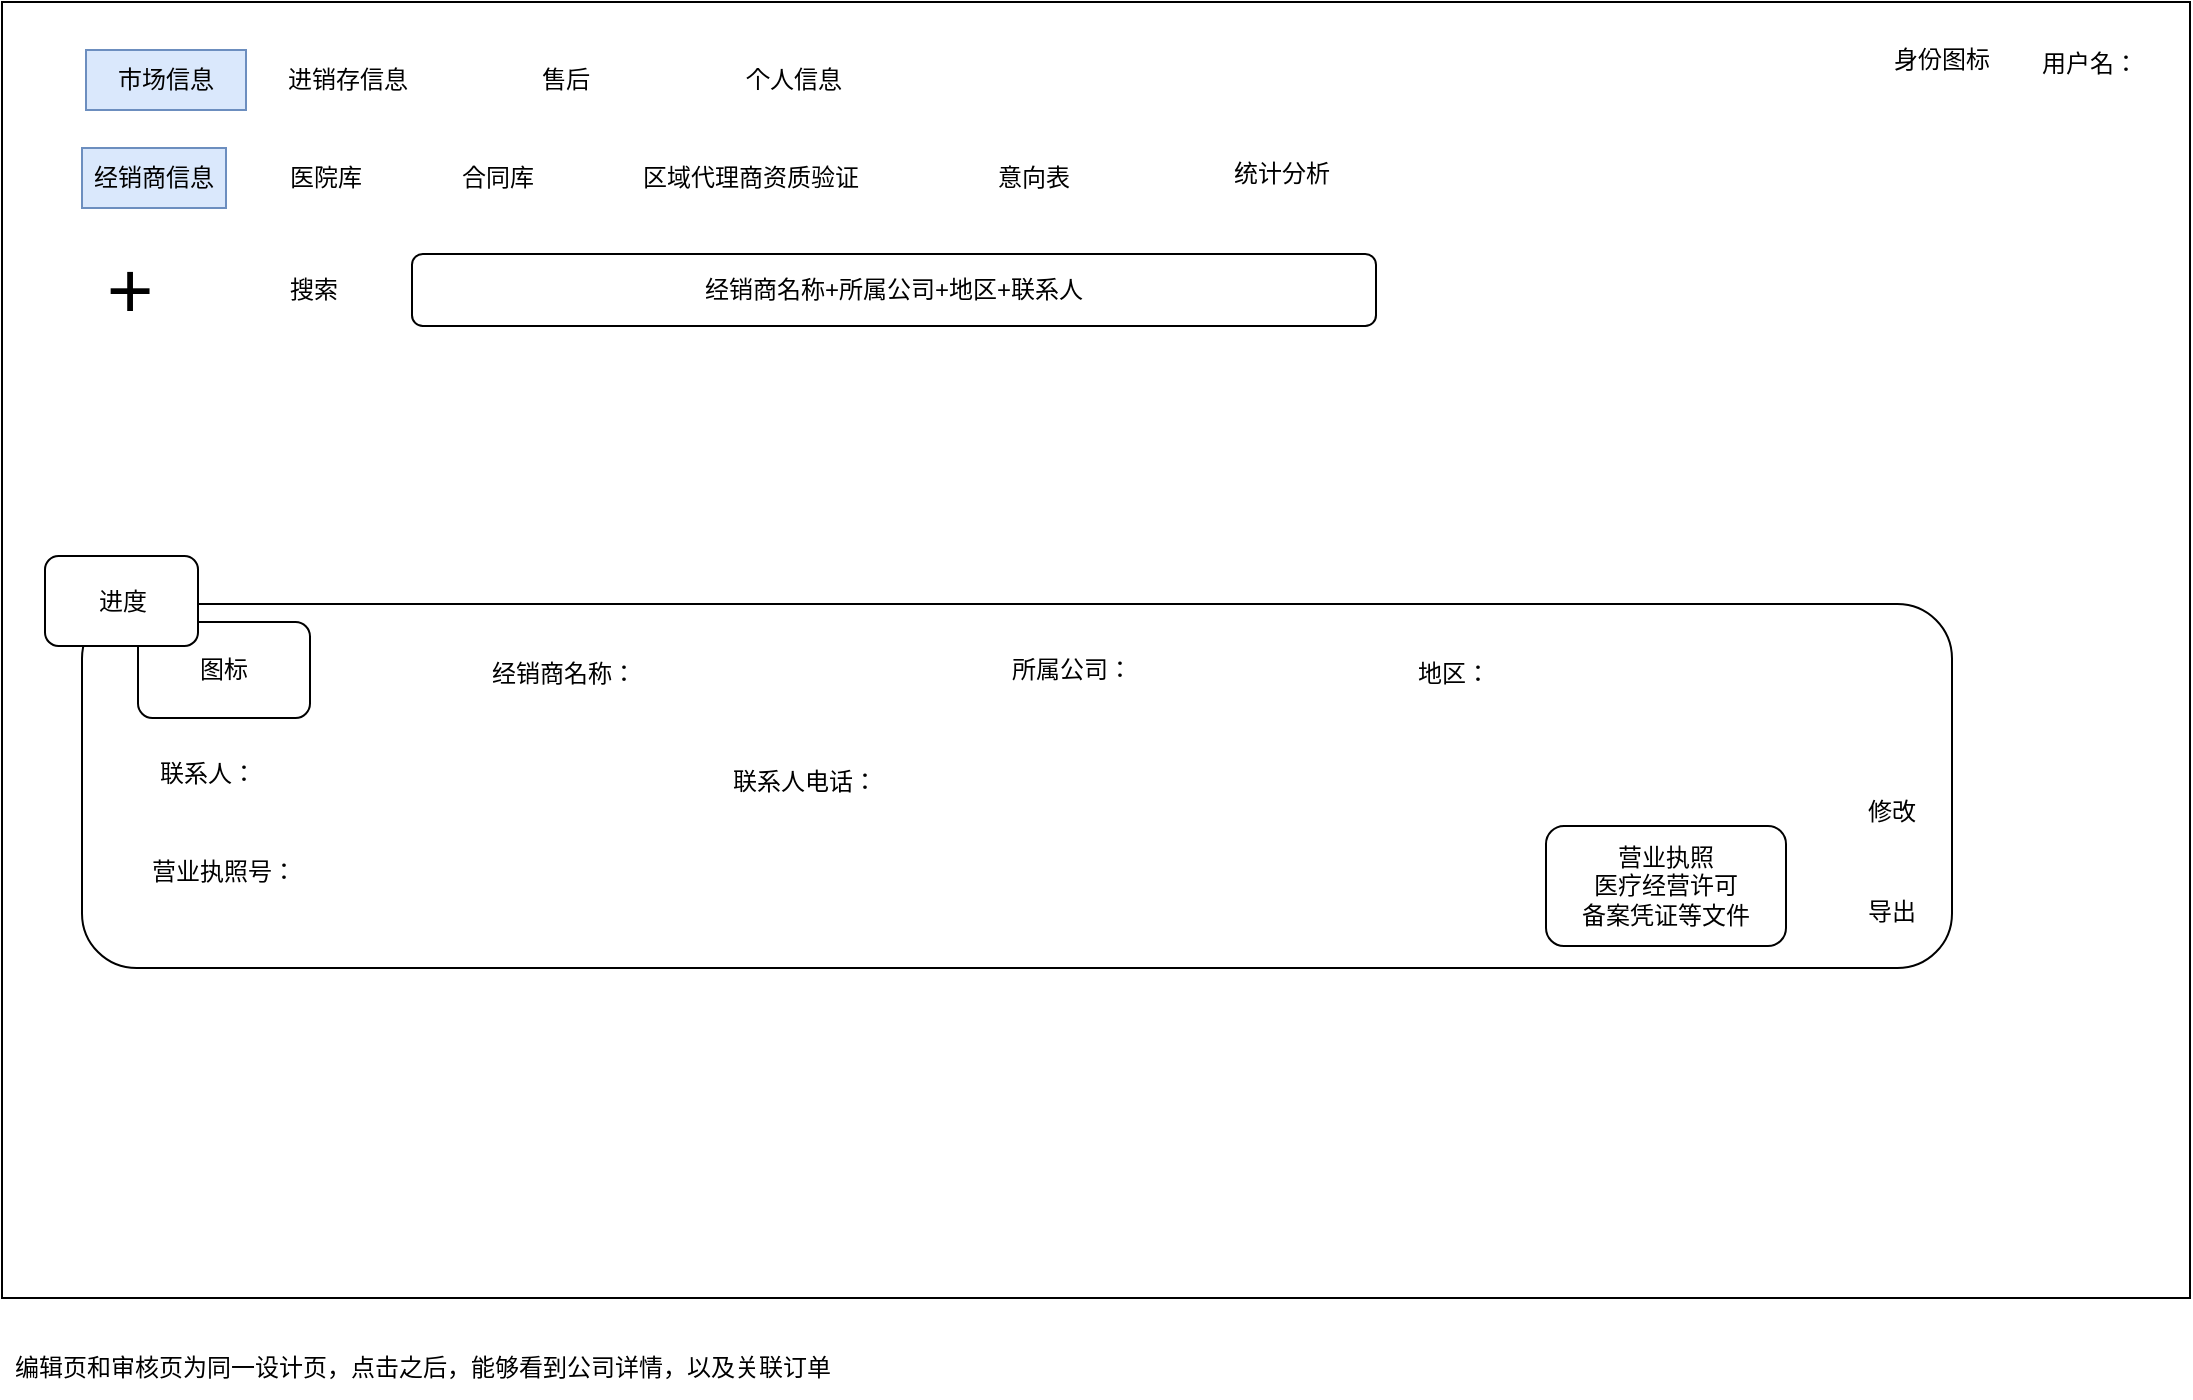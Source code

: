 <mxfile version="15.5.7" type="github" pages="6">
  <diagram id="9SwE26kC5WHIhmiFLGFM" name="经销商信息">
    <mxGraphModel dx="1422" dy="761" grid="0" gridSize="10" guides="1" tooltips="1" connect="1" arrows="1" fold="1" page="1" pageScale="1" pageWidth="1169" pageHeight="827" math="0" shadow="0">
      <root>
        <mxCell id="0" />
        <mxCell id="1" parent="0" />
        <mxCell id="HRXqJdb7DPf_WUPmItNY-2" value="" style="rounded=0;whiteSpace=wrap;html=1;" parent="1" vertex="1">
          <mxGeometry x="46" y="108" width="1094" height="648" as="geometry" />
        </mxCell>
        <mxCell id="HRXqJdb7DPf_WUPmItNY-4" value="经销商信息" style="text;html=1;strokeColor=#6c8ebf;fillColor=#dae8fc;align=center;verticalAlign=middle;whiteSpace=wrap;rounded=0;" parent="1" vertex="1">
          <mxGeometry x="86" y="181" width="72" height="30" as="geometry" />
        </mxCell>
        <mxCell id="HRXqJdb7DPf_WUPmItNY-5" value="医院库" style="text;html=1;strokeColor=none;fillColor=none;align=center;verticalAlign=middle;whiteSpace=wrap;rounded=0;" parent="1" vertex="1">
          <mxGeometry x="172" y="181" width="72" height="30" as="geometry" />
        </mxCell>
        <mxCell id="761J3XR9EP6GSpsO3y2I-1" value="合同库" style="text;html=1;strokeColor=none;fillColor=none;align=center;verticalAlign=middle;whiteSpace=wrap;rounded=0;" parent="1" vertex="1">
          <mxGeometry x="258" y="181" width="72" height="30" as="geometry" />
        </mxCell>
        <mxCell id="761J3XR9EP6GSpsO3y2I-2" value="区域代理商资质验证" style="text;html=1;strokeColor=none;fillColor=none;align=center;verticalAlign=middle;whiteSpace=wrap;rounded=0;" parent="1" vertex="1">
          <mxGeometry x="350" y="181" width="141" height="30" as="geometry" />
        </mxCell>
        <mxCell id="WcADxpRUIVyGRUi1R2KV-1" value="" style="rounded=1;whiteSpace=wrap;html=1;fontSize=12;" parent="1" vertex="1">
          <mxGeometry x="86" y="409" width="935" height="182" as="geometry" />
        </mxCell>
        <mxCell id="WcADxpRUIVyGRUi1R2KV-2" value="经销商名称：" style="text;html=1;strokeColor=none;fillColor=none;align=center;verticalAlign=middle;whiteSpace=wrap;rounded=0;" parent="1" vertex="1">
          <mxGeometry x="288" y="429" width="78" height="30" as="geometry" />
        </mxCell>
        <mxCell id="WcADxpRUIVyGRUi1R2KV-3" value="所属公司：" style="text;html=1;strokeColor=none;fillColor=none;align=center;verticalAlign=middle;whiteSpace=wrap;rounded=0;" parent="1" vertex="1">
          <mxGeometry x="542" y="427" width="78" height="30" as="geometry" />
        </mxCell>
        <mxCell id="WcADxpRUIVyGRUi1R2KV-4" value="联系人：" style="text;html=1;strokeColor=none;fillColor=none;align=center;verticalAlign=middle;whiteSpace=wrap;rounded=0;fontSize=12;" parent="1" vertex="1">
          <mxGeometry x="119" y="479" width="60" height="30" as="geometry" />
        </mxCell>
        <mxCell id="WcADxpRUIVyGRUi1R2KV-5" value="联系人电话：" style="text;html=1;strokeColor=none;fillColor=none;align=center;verticalAlign=middle;whiteSpace=wrap;rounded=0;fontSize=12;" parent="1" vertex="1">
          <mxGeometry x="400" y="483" width="95" height="30" as="geometry" />
        </mxCell>
        <mxCell id="5mcCK-gWS719HC3S0seo-1" value="&lt;font style=&quot;font-size: 40px&quot;&gt;+&lt;/font&gt;" style="text;html=1;strokeColor=none;fillColor=none;align=center;verticalAlign=middle;whiteSpace=wrap;rounded=0;" parent="1" vertex="1">
          <mxGeometry x="80" y="236" width="60" height="30" as="geometry" />
        </mxCell>
        <mxCell id="rlcpRx8UffemicgF1Cjp-1" value="搜索" style="text;html=1;strokeColor=none;fillColor=none;align=center;verticalAlign=middle;whiteSpace=wrap;rounded=0;fontSize=12;" parent="1" vertex="1">
          <mxGeometry x="172" y="237" width="60" height="30" as="geometry" />
        </mxCell>
        <mxCell id="W5s-6ukWrw6E9bbNZ8xG-1" value="经销商名称+所属公司+地区+联系人" style="rounded=1;whiteSpace=wrap;html=1;fontSize=12;" parent="1" vertex="1">
          <mxGeometry x="251" y="234" width="482" height="36" as="geometry" />
        </mxCell>
        <mxCell id="W5s-6ukWrw6E9bbNZ8xG-2" value="地区：" style="text;html=1;strokeColor=none;fillColor=none;align=center;verticalAlign=middle;whiteSpace=wrap;rounded=0;fontSize=12;" parent="1" vertex="1">
          <mxGeometry x="742" y="429" width="60" height="30" as="geometry" />
        </mxCell>
        <mxCell id="r7Vd0WTEUoKS9PqL8cs1-1" value="用户名：" style="text;html=1;strokeColor=none;fillColor=none;align=center;verticalAlign=middle;whiteSpace=wrap;rounded=0;fontSize=12;" parent="1" vertex="1">
          <mxGeometry x="1060" y="124" width="60" height="30" as="geometry" />
        </mxCell>
        <mxCell id="r7Vd0WTEUoKS9PqL8cs1-2" value="身份图标" style="text;html=1;strokeColor=none;fillColor=none;align=center;verticalAlign=middle;whiteSpace=wrap;rounded=0;fontSize=12;" parent="1" vertex="1">
          <mxGeometry x="986" y="122" width="60" height="30" as="geometry" />
        </mxCell>
        <mxCell id="YUVS-DeimjrNuDDKO2y--1" value="导出" style="text;html=1;strokeColor=none;fillColor=none;align=center;verticalAlign=middle;whiteSpace=wrap;rounded=0;fontSize=12;" parent="1" vertex="1">
          <mxGeometry x="961" y="548" width="60" height="30" as="geometry" />
        </mxCell>
        <mxCell id="7VCU8NmsEfPPzwjvRYEf-1" value="修改" style="text;html=1;strokeColor=none;fillColor=none;align=center;verticalAlign=middle;whiteSpace=wrap;rounded=0;fontSize=12;" parent="1" vertex="1">
          <mxGeometry x="961" y="498" width="60" height="30" as="geometry" />
        </mxCell>
        <mxCell id="93VurCK8xoaxn1cYWzhT-1" value="市场信息" style="text;html=1;strokeColor=#6c8ebf;fillColor=#dae8fc;align=center;verticalAlign=middle;whiteSpace=wrap;rounded=0;" parent="1" vertex="1">
          <mxGeometry x="88" y="132" width="80" height="30" as="geometry" />
        </mxCell>
        <mxCell id="93VurCK8xoaxn1cYWzhT-2" value="进销存信息" style="text;html=1;align=center;verticalAlign=middle;whiteSpace=wrap;rounded=0;" parent="1" vertex="1">
          <mxGeometry x="179" y="132" width="80" height="30" as="geometry" />
        </mxCell>
        <mxCell id="93VurCK8xoaxn1cYWzhT-3" value="售后" style="text;html=1;strokeColor=none;fillColor=none;align=center;verticalAlign=middle;whiteSpace=wrap;rounded=0;" parent="1" vertex="1">
          <mxGeometry x="288" y="132" width="80" height="30" as="geometry" />
        </mxCell>
        <mxCell id="93VurCK8xoaxn1cYWzhT-4" value="个人信息" style="text;html=1;strokeColor=none;fillColor=none;align=center;verticalAlign=middle;whiteSpace=wrap;rounded=0;" parent="1" vertex="1">
          <mxGeometry x="402" y="132" width="80" height="30" as="geometry" />
        </mxCell>
        <mxCell id="eJEKmzY_X3bGOQuPdfHg-1" value="意向表" style="text;html=1;align=center;verticalAlign=middle;whiteSpace=wrap;rounded=0;" parent="1" vertex="1">
          <mxGeometry x="522" y="181" width="80" height="30" as="geometry" />
        </mxCell>
        <mxCell id="eJEKmzY_X3bGOQuPdfHg-2" value="统计分析" style="text;html=1;align=center;verticalAlign=middle;whiteSpace=wrap;rounded=0;" parent="1" vertex="1">
          <mxGeometry x="646" y="179" width="80" height="30" as="geometry" />
        </mxCell>
        <mxCell id="YdjVQGOiJwHNLAURRDZz-1" value="营业执照号：" style="text;html=1;strokeColor=none;fillColor=none;align=center;verticalAlign=middle;whiteSpace=wrap;rounded=0;" vertex="1" parent="1">
          <mxGeometry x="118" y="528" width="78" height="30" as="geometry" />
        </mxCell>
        <mxCell id="YdjVQGOiJwHNLAURRDZz-3" value="图标" style="rounded=1;whiteSpace=wrap;html=1;" vertex="1" parent="1">
          <mxGeometry x="114" y="418" width="86" height="48" as="geometry" />
        </mxCell>
        <mxCell id="YdjVQGOiJwHNLAURRDZz-5" value="营业执照&lt;br&gt;医疗经营许可&lt;br&gt;备案凭证等文件" style="rounded=1;whiteSpace=wrap;html=1;" vertex="1" parent="1">
          <mxGeometry x="818" y="520" width="120" height="60" as="geometry" />
        </mxCell>
        <mxCell id="Skpxzx1gluicEILnp9Yf-1" value="进度" style="rounded=1;whiteSpace=wrap;html=1;" vertex="1" parent="1">
          <mxGeometry x="67.5" y="385" width="76.5" height="45" as="geometry" />
        </mxCell>
        <mxCell id="Skpxzx1gluicEILnp9Yf-2" value="编辑页和审核页为同一设计页，点击之后，能够看到公司详情，以及关联订单" style="text;html=1;strokeColor=none;fillColor=none;align=center;verticalAlign=middle;whiteSpace=wrap;rounded=0;" vertex="1" parent="1">
          <mxGeometry x="46" y="776" width="421" height="30" as="geometry" />
        </mxCell>
      </root>
    </mxGraphModel>
  </diagram>
  <diagram id="U78cr7vg3-kMkLcBZOdT" name="医院库">
    <mxGraphModel dx="1422" dy="761" grid="0" gridSize="10" guides="1" tooltips="1" connect="1" arrows="1" fold="1" page="1" pageScale="1" pageWidth="1169" pageHeight="827" math="0" shadow="0">
      <root>
        <mxCell id="DU3dCuHn79Ic1vKU2-3g-0" />
        <mxCell id="DU3dCuHn79Ic1vKU2-3g-1" parent="DU3dCuHn79Ic1vKU2-3g-0" />
        <mxCell id="AbRo0B9MV_-rtowAeEx4-0" value="" style="rounded=0;whiteSpace=wrap;html=1;" parent="DU3dCuHn79Ic1vKU2-3g-1" vertex="1">
          <mxGeometry x="46" y="108" width="1111" height="648" as="geometry" />
        </mxCell>
        <mxCell id="AbRo0B9MV_-rtowAeEx4-2" value="经销商信息" style="text;html=1;align=center;verticalAlign=middle;whiteSpace=wrap;rounded=0;" parent="DU3dCuHn79Ic1vKU2-3g-1" vertex="1">
          <mxGeometry x="86" y="181" width="72" height="30" as="geometry" />
        </mxCell>
        <mxCell id="AbRo0B9MV_-rtowAeEx4-3" value="医院库" style="text;html=1;strokeColor=#6c8ebf;fillColor=#dae8fc;align=center;verticalAlign=middle;whiteSpace=wrap;rounded=0;" parent="DU3dCuHn79Ic1vKU2-3g-1" vertex="1">
          <mxGeometry x="172" y="181" width="72" height="30" as="geometry" />
        </mxCell>
        <mxCell id="AbRo0B9MV_-rtowAeEx4-4" value="合同库" style="text;html=1;strokeColor=none;fillColor=none;align=center;verticalAlign=middle;whiteSpace=wrap;rounded=0;" parent="DU3dCuHn79Ic1vKU2-3g-1" vertex="1">
          <mxGeometry x="258" y="181" width="72" height="30" as="geometry" />
        </mxCell>
        <mxCell id="AbRo0B9MV_-rtowAeEx4-5" value="区域代理商资质验证" style="text;html=1;strokeColor=none;fillColor=none;align=center;verticalAlign=middle;whiteSpace=wrap;rounded=0;" parent="DU3dCuHn79Ic1vKU2-3g-1" vertex="1">
          <mxGeometry x="350" y="181" width="113" height="30" as="geometry" />
        </mxCell>
        <mxCell id="PWnUx_wRhXpxOtDF2GI--0" value="&lt;font style=&quot;font-size: 40px&quot;&gt;+&lt;/font&gt;" style="text;html=1;strokeColor=none;fillColor=none;align=center;verticalAlign=middle;whiteSpace=wrap;rounded=0;" parent="DU3dCuHn79Ic1vKU2-3g-1" vertex="1">
          <mxGeometry x="80" y="236" width="60" height="30" as="geometry" />
        </mxCell>
        <mxCell id="DObwsU4Ab1I_wYzRT43_-0" value="" style="rounded=1;whiteSpace=wrap;html=1;fontSize=12;" parent="DU3dCuHn79Ic1vKU2-3g-1" vertex="1">
          <mxGeometry x="89" y="368" width="1041" height="211" as="geometry" />
        </mxCell>
        <mxCell id="mKQRkPPf_dZWKBc2aOSd-0" value="医院名称：" style="text;html=1;strokeColor=none;fillColor=none;align=center;verticalAlign=middle;whiteSpace=wrap;rounded=0;" parent="DU3dCuHn79Ic1vKU2-3g-1" vertex="1">
          <mxGeometry x="117" y="398" width="78" height="30" as="geometry" />
        </mxCell>
        <mxCell id="mKQRkPPf_dZWKBc2aOSd-1" value="科室：" style="text;html=1;strokeColor=none;fillColor=none;align=center;verticalAlign=middle;whiteSpace=wrap;rounded=0;" parent="DU3dCuHn79Ic1vKU2-3g-1" vertex="1">
          <mxGeometry x="112" y="470" width="78" height="30" as="geometry" />
        </mxCell>
        <mxCell id="mKQRkPPf_dZWKBc2aOSd-2" value="修改" style="text;html=1;strokeColor=none;fillColor=none;align=center;verticalAlign=middle;whiteSpace=wrap;rounded=0;fontSize=12;" parent="DU3dCuHn79Ic1vKU2-3g-1" vertex="1">
          <mxGeometry x="1065" y="393" width="60" height="30" as="geometry" />
        </mxCell>
        <mxCell id="mKQRkPPf_dZWKBc2aOSd-3" value="删除" style="text;html=1;strokeColor=none;fillColor=none;align=center;verticalAlign=middle;whiteSpace=wrap;rounded=0;fontSize=12;" parent="DU3dCuHn79Ic1vKU2-3g-1" vertex="1">
          <mxGeometry x="1065" y="443" width="60" height="30" as="geometry" />
        </mxCell>
        <mxCell id="0tnmjx7723rQRGSPgAOU-0" value="搜索" style="text;html=1;strokeColor=none;fillColor=none;align=center;verticalAlign=middle;whiteSpace=wrap;rounded=0;fontSize=12;" parent="DU3dCuHn79Ic1vKU2-3g-1" vertex="1">
          <mxGeometry x="172" y="237" width="60" height="30" as="geometry" />
        </mxCell>
        <mxCell id="0tnmjx7723rQRGSPgAOU-1" value="医院名称+地区+科室名" style="rounded=1;whiteSpace=wrap;html=1;fontSize=12;" parent="DU3dCuHn79Ic1vKU2-3g-1" vertex="1">
          <mxGeometry x="251" y="234" width="482" height="36" as="geometry" />
        </mxCell>
        <mxCell id="0tnmjx7723rQRGSPgAOU-3" value="地区" style="text;html=1;align=center;verticalAlign=middle;resizable=0;points=[];autosize=1;strokeColor=none;fillColor=none;fontSize=12;" parent="DU3dCuHn79Ic1vKU2-3g-1" vertex="1">
          <mxGeometry x="127" y="437" width="34" height="18" as="geometry" />
        </mxCell>
        <mxCell id="ARGT3D9s_4S0Fw0osqHu-0" value="导出" style="text;html=1;strokeColor=none;fillColor=none;align=center;verticalAlign=middle;whiteSpace=wrap;rounded=0;fontSize=12;" parent="DU3dCuHn79Ic1vKU2-3g-1" vertex="1">
          <mxGeometry x="1062" y="501" width="60" height="30" as="geometry" />
        </mxCell>
        <mxCell id="toyj2ExtT0e02cWNeD7_-0" value="关联经销商" style="text;html=1;strokeColor=none;fillColor=none;align=center;verticalAlign=middle;whiteSpace=wrap;rounded=0;fontSize=12;" parent="DU3dCuHn79Ic1vKU2-3g-1" vertex="1">
          <mxGeometry x="106" y="508" width="90" height="30" as="geometry" />
        </mxCell>
        <mxCell id="riDmktmYY2IiuiLFXFQm-0" value="关联区域代理商" style="text;html=1;strokeColor=none;fillColor=none;align=center;verticalAlign=middle;whiteSpace=wrap;rounded=0;fontSize=12;" parent="DU3dCuHn79Ic1vKU2-3g-1" vertex="1">
          <mxGeometry x="117" y="540" width="90" height="30" as="geometry" />
        </mxCell>
        <mxCell id="rXX1xcc7l4ZkiI7w6tlG-0" value="市场信息" style="text;html=1;strokeColor=#6c8ebf;fillColor=#dae8fc;align=center;verticalAlign=middle;whiteSpace=wrap;rounded=0;" parent="DU3dCuHn79Ic1vKU2-3g-1" vertex="1">
          <mxGeometry x="88" y="132" width="80" height="30" as="geometry" />
        </mxCell>
        <mxCell id="rXX1xcc7l4ZkiI7w6tlG-1" value="进销存信息" style="text;html=1;align=center;verticalAlign=middle;whiteSpace=wrap;rounded=0;" parent="DU3dCuHn79Ic1vKU2-3g-1" vertex="1">
          <mxGeometry x="179" y="132" width="80" height="30" as="geometry" />
        </mxCell>
        <mxCell id="rXX1xcc7l4ZkiI7w6tlG-2" value="售后" style="text;html=1;strokeColor=none;fillColor=none;align=center;verticalAlign=middle;whiteSpace=wrap;rounded=0;" parent="DU3dCuHn79Ic1vKU2-3g-1" vertex="1">
          <mxGeometry x="288" y="132" width="80" height="30" as="geometry" />
        </mxCell>
        <mxCell id="rXX1xcc7l4ZkiI7w6tlG-3" value="个人信息" style="text;html=1;strokeColor=none;fillColor=none;align=center;verticalAlign=middle;whiteSpace=wrap;rounded=0;" parent="DU3dCuHn79Ic1vKU2-3g-1" vertex="1">
          <mxGeometry x="402" y="132" width="80" height="30" as="geometry" />
        </mxCell>
        <mxCell id="o_8Ntm3xQXsAWz2bHxs3-0" value="意向表" style="text;html=1;align=center;verticalAlign=middle;whiteSpace=wrap;rounded=0;" parent="DU3dCuHn79Ic1vKU2-3g-1" vertex="1">
          <mxGeometry x="522" y="181" width="80" height="30" as="geometry" />
        </mxCell>
        <mxCell id="o_8Ntm3xQXsAWz2bHxs3-1" value="统计分析" style="text;html=1;align=center;verticalAlign=middle;whiteSpace=wrap;rounded=0;" parent="DU3dCuHn79Ic1vKU2-3g-1" vertex="1">
          <mxGeometry x="646" y="179" width="80" height="30" as="geometry" />
        </mxCell>
        <mxCell id="nKaprxOPwAmPHLnusMJ9-0" value="编辑页和审核页为同一设计页，点击之后，能够看到公司详情，以及关联订单" style="text;html=1;strokeColor=none;fillColor=none;align=center;verticalAlign=middle;whiteSpace=wrap;rounded=0;" vertex="1" parent="DU3dCuHn79Ic1vKU2-3g-1">
          <mxGeometry x="46" y="776" width="421" height="30" as="geometry" />
        </mxCell>
      </root>
    </mxGraphModel>
  </diagram>
  <diagram id="opiZZUbV5z-S4K4JfUrQ" name="合同库">
    <mxGraphModel dx="1422" dy="761" grid="0" gridSize="10" guides="1" tooltips="1" connect="1" arrows="1" fold="1" page="1" pageScale="1" pageWidth="1169" pageHeight="827" math="0" shadow="0">
      <root>
        <mxCell id="6lPjVunkmXJm0ULRB7YU-0" />
        <mxCell id="6lPjVunkmXJm0ULRB7YU-1" parent="6lPjVunkmXJm0ULRB7YU-0" />
        <mxCell id="6lPjVunkmXJm0ULRB7YU-2" value="" style="rounded=0;whiteSpace=wrap;html=1;" parent="6lPjVunkmXJm0ULRB7YU-1" vertex="1">
          <mxGeometry x="33" y="86" width="1105" height="648" as="geometry" />
        </mxCell>
        <mxCell id="6lPjVunkmXJm0ULRB7YU-4" value="经销商信息" style="text;html=1;align=center;verticalAlign=middle;whiteSpace=wrap;rounded=0;" parent="6lPjVunkmXJm0ULRB7YU-1" vertex="1">
          <mxGeometry x="86" y="181" width="72" height="30" as="geometry" />
        </mxCell>
        <mxCell id="6lPjVunkmXJm0ULRB7YU-5" value="医院库" style="text;html=1;align=center;verticalAlign=middle;whiteSpace=wrap;rounded=0;" parent="6lPjVunkmXJm0ULRB7YU-1" vertex="1">
          <mxGeometry x="172" y="181" width="72" height="30" as="geometry" />
        </mxCell>
        <mxCell id="6lPjVunkmXJm0ULRB7YU-6" value="合同库" style="text;html=1;strokeColor=#6c8ebf;fillColor=#dae8fc;align=center;verticalAlign=middle;whiteSpace=wrap;rounded=0;" parent="6lPjVunkmXJm0ULRB7YU-1" vertex="1">
          <mxGeometry x="258" y="181" width="72" height="30" as="geometry" />
        </mxCell>
        <mxCell id="6lPjVunkmXJm0ULRB7YU-7" value="区域代理商资质验证" style="text;html=1;strokeColor=none;fillColor=none;align=center;verticalAlign=middle;whiteSpace=wrap;rounded=0;" parent="6lPjVunkmXJm0ULRB7YU-1" vertex="1">
          <mxGeometry x="361" y="181" width="124" height="30" as="geometry" />
        </mxCell>
        <mxCell id="XEoMneNqG2duwxJq3-Po-1" value="" style="rounded=1;whiteSpace=wrap;html=1;fontSize=12;" parent="6lPjVunkmXJm0ULRB7YU-1" vertex="1">
          <mxGeometry x="88" y="424" width="1021" height="215" as="geometry" />
        </mxCell>
        <mxCell id="XEoMneNqG2duwxJq3-Po-2" value="经销商&amp;amp;公司" style="rounded=1;whiteSpace=wrap;html=1;fontSize=12;" parent="6lPjVunkmXJm0ULRB7YU-1" vertex="1">
          <mxGeometry x="246" y="571" width="120" height="60" as="geometry" />
        </mxCell>
        <mxCell id="XEoMneNqG2duwxJq3-Po-3" value="经销商&amp;amp;医院" style="rounded=1;whiteSpace=wrap;html=1;fontSize=12;" parent="6lPjVunkmXJm0ULRB7YU-1" vertex="1">
          <mxGeometry x="419" y="570" width="120" height="60" as="geometry" />
        </mxCell>
        <mxCell id="XEoMneNqG2duwxJq3-Po-4" value="公司&amp;amp;医院" style="rounded=1;whiteSpace=wrap;html=1;fontSize=12;" parent="6lPjVunkmXJm0ULRB7YU-1" vertex="1">
          <mxGeometry x="588" y="571" width="120" height="60" as="geometry" />
        </mxCell>
        <mxCell id="XEoMneNqG2duwxJq3-Po-5" value="合同类型" style="text;html=1;strokeColor=none;fillColor=none;align=center;verticalAlign=middle;whiteSpace=wrap;rounded=0;" parent="6lPjVunkmXJm0ULRB7YU-1" vertex="1">
          <mxGeometry x="131" y="585" width="56" height="30" as="geometry" />
        </mxCell>
        <mxCell id="XEoMneNqG2duwxJq3-Po-6" value="合同流程编号" style="text;html=1;strokeColor=none;fillColor=none;align=center;verticalAlign=middle;whiteSpace=wrap;rounded=0;" parent="6lPjVunkmXJm0ULRB7YU-1" vertex="1">
          <mxGeometry x="124" y="443" width="78" height="30" as="geometry" />
        </mxCell>
        <mxCell id="XEoMneNqG2duwxJq3-Po-7" value="合同开始时间~合同结束时间" style="text;html=1;strokeColor=none;fillColor=none;align=center;verticalAlign=middle;whiteSpace=wrap;rounded=0;" parent="6lPjVunkmXJm0ULRB7YU-1" vertex="1">
          <mxGeometry x="240" y="443" width="222" height="30" as="geometry" />
        </mxCell>
        <mxCell id="XEoMneNqG2duwxJq3-Po-8" value="合同主体：" style="text;html=1;strokeColor=none;fillColor=none;align=center;verticalAlign=middle;whiteSpace=wrap;rounded=0;" parent="6lPjVunkmXJm0ULRB7YU-1" vertex="1">
          <mxGeometry x="120" y="511" width="78" height="30" as="geometry" />
        </mxCell>
        <mxCell id="XEoMneNqG2duwxJq3-Po-9" value="经销商" style="text;html=1;strokeColor=none;fillColor=none;align=center;verticalAlign=middle;whiteSpace=wrap;rounded=0;" parent="6lPjVunkmXJm0ULRB7YU-1" vertex="1">
          <mxGeometry x="252" y="514" width="78" height="30" as="geometry" />
        </mxCell>
        <mxCell id="XEoMneNqG2duwxJq3-Po-10" value="医院" style="text;html=1;strokeColor=none;fillColor=none;align=center;verticalAlign=middle;whiteSpace=wrap;rounded=0;" parent="6lPjVunkmXJm0ULRB7YU-1" vertex="1">
          <mxGeometry x="358" y="514" width="78" height="30" as="geometry" />
        </mxCell>
        <mxCell id="XEoMneNqG2duwxJq3-Po-11" value="公司" style="text;html=1;strokeColor=none;fillColor=none;align=center;verticalAlign=middle;whiteSpace=wrap;rounded=0;" parent="6lPjVunkmXJm0ULRB7YU-1" vertex="1">
          <mxGeometry x="464" y="514" width="78" height="30" as="geometry" />
        </mxCell>
        <mxCell id="XEoMneNqG2duwxJq3-Po-14" value="修改" style="rounded=1;whiteSpace=wrap;html=1;fontSize=12;" parent="6lPjVunkmXJm0ULRB7YU-1" vertex="1">
          <mxGeometry x="1021" y="605" width="56" height="26" as="geometry" />
        </mxCell>
        <mxCell id="XEoMneNqG2duwxJq3-Po-15" value="删除" style="rounded=1;whiteSpace=wrap;html=1;fontSize=12;" parent="6lPjVunkmXJm0ULRB7YU-1" vertex="1">
          <mxGeometry x="1019" y="559" width="56" height="26" as="geometry" />
        </mxCell>
        <mxCell id="XEoMneNqG2duwxJq3-Po-16" value="搜索" style="text;html=1;strokeColor=none;fillColor=none;align=center;verticalAlign=middle;whiteSpace=wrap;rounded=0;fontSize=12;" parent="6lPjVunkmXJm0ULRB7YU-1" vertex="1">
          <mxGeometry x="172" y="237" width="60" height="30" as="geometry" />
        </mxCell>
        <mxCell id="XEoMneNqG2duwxJq3-Po-17" value="合同编号+经销商+医院" style="rounded=1;whiteSpace=wrap;html=1;fontSize=12;" parent="6lPjVunkmXJm0ULRB7YU-1" vertex="1">
          <mxGeometry x="230" y="237" width="397" height="32" as="geometry" />
        </mxCell>
        <mxCell id="X7t1CrJqVaCevKCTgSyj-0" value="&lt;font style=&quot;font-size: 40px&quot;&gt;+&lt;/font&gt;" style="text;html=1;strokeColor=none;fillColor=none;align=center;verticalAlign=middle;whiteSpace=wrap;rounded=0;" parent="6lPjVunkmXJm0ULRB7YU-1" vertex="1">
          <mxGeometry x="80" y="236" width="60" height="30" as="geometry" />
        </mxCell>
        <mxCell id="0tH1ZASbQuRp3dN4C0GH-0" value="排序" style="text;html=1;strokeColor=none;fillColor=none;align=center;verticalAlign=middle;whiteSpace=wrap;rounded=0;fontSize=12;" parent="6lPjVunkmXJm0ULRB7YU-1" vertex="1">
          <mxGeometry x="708" y="236" width="60" height="30" as="geometry" />
        </mxCell>
        <mxCell id="cfAZI4jitDWwxOwptPNw-0" value="市场信息" style="text;html=1;strokeColor=#6c8ebf;fillColor=#dae8fc;align=center;verticalAlign=middle;whiteSpace=wrap;rounded=0;" parent="6lPjVunkmXJm0ULRB7YU-1" vertex="1">
          <mxGeometry x="88" y="132" width="80" height="30" as="geometry" />
        </mxCell>
        <mxCell id="cfAZI4jitDWwxOwptPNw-1" value="进销存信息" style="text;html=1;align=center;verticalAlign=middle;whiteSpace=wrap;rounded=0;" parent="6lPjVunkmXJm0ULRB7YU-1" vertex="1">
          <mxGeometry x="179" y="132" width="80" height="30" as="geometry" />
        </mxCell>
        <mxCell id="cfAZI4jitDWwxOwptPNw-2" value="售后" style="text;html=1;strokeColor=none;fillColor=none;align=center;verticalAlign=middle;whiteSpace=wrap;rounded=0;" parent="6lPjVunkmXJm0ULRB7YU-1" vertex="1">
          <mxGeometry x="288" y="132" width="80" height="30" as="geometry" />
        </mxCell>
        <mxCell id="cfAZI4jitDWwxOwptPNw-3" value="个人信息" style="text;html=1;strokeColor=none;fillColor=none;align=center;verticalAlign=middle;whiteSpace=wrap;rounded=0;" parent="6lPjVunkmXJm0ULRB7YU-1" vertex="1">
          <mxGeometry x="402" y="132" width="80" height="30" as="geometry" />
        </mxCell>
        <mxCell id="zxNqhM18xyWoHFrOC6qz-0" value="时间段" style="text;html=1;strokeColor=none;fillColor=none;align=center;verticalAlign=middle;whiteSpace=wrap;rounded=0;fontSize=12;" parent="6lPjVunkmXJm0ULRB7YU-1" vertex="1">
          <mxGeometry x="646" y="236" width="60" height="30" as="geometry" />
        </mxCell>
        <mxCell id="hyE0EsSB8wjZDnA7ema9-0" value="意向表" style="text;html=1;align=center;verticalAlign=middle;whiteSpace=wrap;rounded=0;" parent="6lPjVunkmXJm0ULRB7YU-1" vertex="1">
          <mxGeometry x="522" y="181" width="80" height="30" as="geometry" />
        </mxCell>
        <mxCell id="hyE0EsSB8wjZDnA7ema9-1" value="统计分析" style="text;html=1;align=center;verticalAlign=middle;whiteSpace=wrap;rounded=0;" parent="6lPjVunkmXJm0ULRB7YU-1" vertex="1">
          <mxGeometry x="646" y="179" width="80" height="30" as="geometry" />
        </mxCell>
        <mxCell id="HlbSCY1bJhHNaX7ec6PA-0" value="进度" style="rounded=1;whiteSpace=wrap;html=1;" vertex="1" parent="6lPjVunkmXJm0ULRB7YU-1">
          <mxGeometry x="69" y="403" width="76.5" height="45" as="geometry" />
        </mxCell>
      </root>
    </mxGraphModel>
  </diagram>
  <diagram id="nF0tNZlMZklN26tnOSKn" name="区域代理经销商">
    <mxGraphModel dx="1422" dy="761" grid="0" gridSize="10" guides="1" tooltips="1" connect="1" arrows="1" fold="1" page="1" pageScale="1" pageWidth="1169" pageHeight="827" math="0" shadow="0">
      <root>
        <mxCell id="_vQ5mhPag6q5sIvM6sL_-0" />
        <mxCell id="_vQ5mhPag6q5sIvM6sL_-1" parent="_vQ5mhPag6q5sIvM6sL_-0" />
        <mxCell id="TrH7bQ1gIruFE_3ys5hD-0" value="" style="rounded=0;whiteSpace=wrap;html=1;" parent="_vQ5mhPag6q5sIvM6sL_-1" vertex="1">
          <mxGeometry x="33" y="86" width="1118" height="648" as="geometry" />
        </mxCell>
        <mxCell id="TrH7bQ1gIruFE_3ys5hD-2" value="经销商信息" style="text;html=1;align=center;verticalAlign=middle;whiteSpace=wrap;rounded=0;" parent="_vQ5mhPag6q5sIvM6sL_-1" vertex="1">
          <mxGeometry x="86" y="181" width="72" height="30" as="geometry" />
        </mxCell>
        <mxCell id="TrH7bQ1gIruFE_3ys5hD-3" value="医院库" style="text;html=1;align=center;verticalAlign=middle;whiteSpace=wrap;rounded=0;" parent="_vQ5mhPag6q5sIvM6sL_-1" vertex="1">
          <mxGeometry x="172" y="181" width="72" height="30" as="geometry" />
        </mxCell>
        <mxCell id="TrH7bQ1gIruFE_3ys5hD-4" value="合同库" style="text;html=1;align=center;verticalAlign=middle;whiteSpace=wrap;rounded=0;" parent="_vQ5mhPag6q5sIvM6sL_-1" vertex="1">
          <mxGeometry x="258" y="181" width="72" height="30" as="geometry" />
        </mxCell>
        <mxCell id="TrH7bQ1gIruFE_3ys5hD-5" value="区域代理商资质验证" style="text;html=1;strokeColor=#6c8ebf;fillColor=#dae8fc;align=center;verticalAlign=middle;whiteSpace=wrap;rounded=0;" parent="_vQ5mhPag6q5sIvM6sL_-1" vertex="1">
          <mxGeometry x="361" y="181" width="130" height="30" as="geometry" />
        </mxCell>
        <mxCell id="TrH7bQ1gIruFE_3ys5hD-6" value="" style="rounded=1;whiteSpace=wrap;html=1;fontSize=12;" parent="_vQ5mhPag6q5sIvM6sL_-1" vertex="1">
          <mxGeometry x="88" y="424" width="1036" height="215" as="geometry" />
        </mxCell>
        <mxCell id="TrH7bQ1gIruFE_3ys5hD-17" value="修改" style="rounded=1;whiteSpace=wrap;html=1;fontSize=12;" parent="_vQ5mhPag6q5sIvM6sL_-1" vertex="1">
          <mxGeometry x="1045" y="599" width="56" height="26" as="geometry" />
        </mxCell>
        <mxCell id="TrH7bQ1gIruFE_3ys5hD-18" value="删除" style="rounded=1;whiteSpace=wrap;html=1;fontSize=12;" parent="_vQ5mhPag6q5sIvM6sL_-1" vertex="1">
          <mxGeometry x="1045" y="559" width="56" height="26" as="geometry" />
        </mxCell>
        <mxCell id="TrH7bQ1gIruFE_3ys5hD-19" value="搜索" style="text;html=1;strokeColor=none;fillColor=none;align=center;verticalAlign=middle;whiteSpace=wrap;rounded=0;fontSize=12;" parent="_vQ5mhPag6q5sIvM6sL_-1" vertex="1">
          <mxGeometry x="172" y="237" width="60" height="30" as="geometry" />
        </mxCell>
        <mxCell id="TrH7bQ1gIruFE_3ys5hD-20" value="经销商+区域" style="rounded=1;whiteSpace=wrap;html=1;fontSize=12;" parent="_vQ5mhPag6q5sIvM6sL_-1" vertex="1">
          <mxGeometry x="230" y="237" width="397" height="32" as="geometry" />
        </mxCell>
        <mxCell id="TrH7bQ1gIruFE_3ys5hD-21" value="&lt;font style=&quot;font-size: 40px&quot;&gt;+&lt;/font&gt;" style="text;html=1;strokeColor=none;fillColor=none;align=center;verticalAlign=middle;whiteSpace=wrap;rounded=0;" parent="_vQ5mhPag6q5sIvM6sL_-1" vertex="1">
          <mxGeometry x="80" y="236" width="60" height="30" as="geometry" />
        </mxCell>
        <mxCell id="YVjq22CWEwFPFRhfEzcm-0" value="区域经销商名称" style="text;html=1;strokeColor=none;fillColor=none;align=center;verticalAlign=middle;whiteSpace=wrap;rounded=0;fontSize=12;" parent="_vQ5mhPag6q5sIvM6sL_-1" vertex="1">
          <mxGeometry x="324" y="454" width="104" height="30" as="geometry" />
        </mxCell>
        <mxCell id="YVjq22CWEwFPFRhfEzcm-1" value="代理区域" style="text;html=1;strokeColor=none;fillColor=none;align=center;verticalAlign=middle;whiteSpace=wrap;rounded=0;fontSize=12;" parent="_vQ5mhPag6q5sIvM6sL_-1" vertex="1">
          <mxGeometry x="589" y="454" width="104" height="30" as="geometry" />
        </mxCell>
        <mxCell id="YVjq22CWEwFPFRhfEzcm-2" value="人员配置" style="text;html=1;strokeColor=none;fillColor=none;align=center;verticalAlign=middle;whiteSpace=wrap;rounded=0;fontSize=12;" parent="_vQ5mhPag6q5sIvM6sL_-1" vertex="1">
          <mxGeometry x="113" y="516.5" width="104" height="30" as="geometry" />
        </mxCell>
        <mxCell id="YVjq22CWEwFPFRhfEzcm-3" value="Funnel表添加" style="text;html=1;strokeColor=none;fillColor=none;align=center;verticalAlign=middle;whiteSpace=wrap;rounded=0;fontSize=12;" parent="_vQ5mhPag6q5sIvM6sL_-1" vertex="1">
          <mxGeometry x="864" y="597" width="104" height="30" as="geometry" />
        </mxCell>
        <mxCell id="vzb4M0IG4EgAPotwG8xx-1" value="排序" style="text;html=1;strokeColor=none;fillColor=none;align=center;verticalAlign=middle;whiteSpace=wrap;rounded=0;fontSize=12;" parent="_vQ5mhPag6q5sIvM6sL_-1" vertex="1">
          <mxGeometry x="651" y="239" width="60" height="30" as="geometry" />
        </mxCell>
        <mxCell id="KX6J_NI3RrR-tESbmfsA-0" value="市场信息" style="text;html=1;strokeColor=#6c8ebf;fillColor=#dae8fc;align=center;verticalAlign=middle;whiteSpace=wrap;rounded=0;" parent="_vQ5mhPag6q5sIvM6sL_-1" vertex="1">
          <mxGeometry x="88" y="132" width="80" height="30" as="geometry" />
        </mxCell>
        <mxCell id="KX6J_NI3RrR-tESbmfsA-1" value="进销存信息" style="text;html=1;align=center;verticalAlign=middle;whiteSpace=wrap;rounded=0;" parent="_vQ5mhPag6q5sIvM6sL_-1" vertex="1">
          <mxGeometry x="179" y="132" width="80" height="30" as="geometry" />
        </mxCell>
        <mxCell id="KX6J_NI3RrR-tESbmfsA-2" value="售后" style="text;html=1;strokeColor=none;fillColor=none;align=center;verticalAlign=middle;whiteSpace=wrap;rounded=0;" parent="_vQ5mhPag6q5sIvM6sL_-1" vertex="1">
          <mxGeometry x="288" y="132" width="80" height="30" as="geometry" />
        </mxCell>
        <mxCell id="KX6J_NI3RrR-tESbmfsA-3" value="个人信息" style="text;html=1;strokeColor=none;fillColor=none;align=center;verticalAlign=middle;whiteSpace=wrap;rounded=0;" parent="_vQ5mhPag6q5sIvM6sL_-1" vertex="1">
          <mxGeometry x="402" y="132" width="80" height="30" as="geometry" />
        </mxCell>
        <mxCell id="N4oUDVWlE-3F_04i0o_h-0" value="意向表" style="text;html=1;align=center;verticalAlign=middle;whiteSpace=wrap;rounded=0;" parent="_vQ5mhPag6q5sIvM6sL_-1" vertex="1">
          <mxGeometry x="522" y="181" width="80" height="30" as="geometry" />
        </mxCell>
        <mxCell id="N4oUDVWlE-3F_04i0o_h-1" value="统计分析" style="text;html=1;align=center;verticalAlign=middle;whiteSpace=wrap;rounded=0;" parent="_vQ5mhPag6q5sIvM6sL_-1" vertex="1">
          <mxGeometry x="646" y="179" width="80" height="30" as="geometry" />
        </mxCell>
        <mxCell id="i5JUWzxrALkcIuuylYBm-0" value="图标" style="rounded=1;whiteSpace=wrap;html=1;" vertex="1" parent="_vQ5mhPag6q5sIvM6sL_-1">
          <mxGeometry x="127" y="436" width="86" height="48" as="geometry" />
        </mxCell>
        <mxCell id="lWfUsqfUGUP9yAn5T-2i-0" value="评审分数" style="rounded=1;whiteSpace=wrap;html=1;" vertex="1" parent="_vQ5mhPag6q5sIvM6sL_-1">
          <mxGeometry x="1050" y="398" width="90" height="60" as="geometry" />
        </mxCell>
      </root>
    </mxGraphModel>
  </diagram>
  <diagram id="13syQftTjpvzSR-ZFmww" name="意向表">
    <mxGraphModel dx="1422" dy="761" grid="0" gridSize="10" guides="1" tooltips="1" connect="1" arrows="1" fold="1" page="1" pageScale="1" pageWidth="1169" pageHeight="827" math="0" shadow="0">
      <root>
        <mxCell id="g1hTmfrnu4WU_SWJHi4g-0" />
        <mxCell id="g1hTmfrnu4WU_SWJHi4g-1" parent="g1hTmfrnu4WU_SWJHi4g-0" />
        <mxCell id="Jy3Q9U3u7Z8Xs0y-HQMk-0" value="" style="rounded=0;whiteSpace=wrap;html=1;" parent="g1hTmfrnu4WU_SWJHi4g-1" vertex="1">
          <mxGeometry x="33" y="86" width="1114" height="648" as="geometry" />
        </mxCell>
        <mxCell id="Jy3Q9U3u7Z8Xs0y-HQMk-2" value="经销商信息" style="text;html=1;align=center;verticalAlign=middle;whiteSpace=wrap;rounded=0;" parent="g1hTmfrnu4WU_SWJHi4g-1" vertex="1">
          <mxGeometry x="86" y="181" width="72" height="30" as="geometry" />
        </mxCell>
        <mxCell id="Jy3Q9U3u7Z8Xs0y-HQMk-3" value="医院库" style="text;html=1;align=center;verticalAlign=middle;whiteSpace=wrap;rounded=0;" parent="g1hTmfrnu4WU_SWJHi4g-1" vertex="1">
          <mxGeometry x="172" y="181" width="72" height="30" as="geometry" />
        </mxCell>
        <mxCell id="Jy3Q9U3u7Z8Xs0y-HQMk-4" value="合同库" style="text;html=1;align=center;verticalAlign=middle;whiteSpace=wrap;rounded=0;" parent="g1hTmfrnu4WU_SWJHi4g-1" vertex="1">
          <mxGeometry x="258" y="181" width="72" height="30" as="geometry" />
        </mxCell>
        <mxCell id="Jy3Q9U3u7Z8Xs0y-HQMk-5" value="区域代理商资质验证" style="text;html=1;align=center;verticalAlign=middle;whiteSpace=wrap;rounded=0;" parent="g1hTmfrnu4WU_SWJHi4g-1" vertex="1">
          <mxGeometry x="361" y="181" width="130" height="30" as="geometry" />
        </mxCell>
        <mxCell id="Jy3Q9U3u7Z8Xs0y-HQMk-6" value="" style="rounded=1;whiteSpace=wrap;html=1;fontSize=12;" parent="g1hTmfrnu4WU_SWJHi4g-1" vertex="1">
          <mxGeometry x="88" y="424" width="1037" height="253" as="geometry" />
        </mxCell>
        <mxCell id="Jy3Q9U3u7Z8Xs0y-HQMk-7" value="修改" style="rounded=1;whiteSpace=wrap;html=1;fontSize=12;" parent="g1hTmfrnu4WU_SWJHi4g-1" vertex="1">
          <mxGeometry x="1049" y="599" width="56" height="26" as="geometry" />
        </mxCell>
        <mxCell id="Jy3Q9U3u7Z8Xs0y-HQMk-8" value="删除" style="rounded=1;whiteSpace=wrap;html=1;fontSize=12;" parent="g1hTmfrnu4WU_SWJHi4g-1" vertex="1">
          <mxGeometry x="1049" y="555" width="56" height="26" as="geometry" />
        </mxCell>
        <mxCell id="Jy3Q9U3u7Z8Xs0y-HQMk-9" value="搜索" style="text;html=1;strokeColor=none;fillColor=none;align=center;verticalAlign=middle;whiteSpace=wrap;rounded=0;fontSize=12;" parent="g1hTmfrnu4WU_SWJHi4g-1" vertex="1">
          <mxGeometry x="172" y="237" width="60" height="30" as="geometry" />
        </mxCell>
        <mxCell id="Jy3Q9U3u7Z8Xs0y-HQMk-10" value="经销商+医院+科室+产品类型" style="rounded=1;whiteSpace=wrap;html=1;fontSize=12;" parent="g1hTmfrnu4WU_SWJHi4g-1" vertex="1">
          <mxGeometry x="230" y="237" width="397" height="32" as="geometry" />
        </mxCell>
        <mxCell id="Jy3Q9U3u7Z8Xs0y-HQMk-11" value="&lt;font style=&quot;font-size: 40px&quot;&gt;+&lt;/font&gt;" style="text;html=1;strokeColor=none;fillColor=none;align=center;verticalAlign=middle;whiteSpace=wrap;rounded=0;" parent="g1hTmfrnu4WU_SWJHi4g-1" vertex="1">
          <mxGeometry x="80" y="236" width="60" height="30" as="geometry" />
        </mxCell>
        <mxCell id="Jy3Q9U3u7Z8Xs0y-HQMk-12" value="区域经销商名称" style="text;html=1;strokeColor=none;fillColor=none;align=center;verticalAlign=middle;whiteSpace=wrap;rounded=0;fontSize=12;" parent="g1hTmfrnu4WU_SWJHi4g-1" vertex="1">
          <mxGeometry x="429" y="452" width="104" height="30" as="geometry" />
        </mxCell>
        <mxCell id="Jy3Q9U3u7Z8Xs0y-HQMk-13" value="代理区域" style="text;html=1;strokeColor=none;fillColor=none;align=center;verticalAlign=middle;whiteSpace=wrap;rounded=0;fontSize=12;" parent="g1hTmfrnu4WU_SWJHi4g-1" vertex="1">
          <mxGeometry x="678" y="447" width="104" height="30" as="geometry" />
        </mxCell>
        <mxCell id="Jy3Q9U3u7Z8Xs0y-HQMk-17" value="意向表" style="text;html=1;strokeColor=#6c8ebf;fillColor=#dae8fc;align=center;verticalAlign=middle;whiteSpace=wrap;rounded=0;" parent="g1hTmfrnu4WU_SWJHi4g-1" vertex="1">
          <mxGeometry x="522" y="181" width="80" height="30" as="geometry" />
        </mxCell>
        <mxCell id="Jy3Q9U3u7Z8Xs0y-HQMk-18" value="统计分析" style="text;html=1;align=center;verticalAlign=middle;whiteSpace=wrap;rounded=0;fillColor=default;" parent="g1hTmfrnu4WU_SWJHi4g-1" vertex="1">
          <mxGeometry x="646" y="179" width="80" height="30" as="geometry" />
        </mxCell>
        <mxCell id="suo903cbidnC1pUfLYRl-0" value="业务员" style="text;html=1;strokeColor=none;fillColor=none;align=center;verticalAlign=middle;whiteSpace=wrap;rounded=0;fontSize=12;" parent="g1hTmfrnu4WU_SWJHi4g-1" vertex="1">
          <mxGeometry x="128" y="516.5" width="60" height="30" as="geometry" />
        </mxCell>
        <mxCell id="suo903cbidnC1pUfLYRl-1" value="医院" style="text;html=1;strokeColor=none;fillColor=none;align=center;verticalAlign=middle;whiteSpace=wrap;rounded=0;fontSize=12;" parent="g1hTmfrnu4WU_SWJHi4g-1" vertex="1">
          <mxGeometry x="128" y="477" width="60" height="30" as="geometry" />
        </mxCell>
        <mxCell id="suo903cbidnC1pUfLYRl-2" value="科室" style="text;html=1;strokeColor=none;fillColor=none;align=center;verticalAlign=middle;whiteSpace=wrap;rounded=0;fontSize=12;" parent="g1hTmfrnu4WU_SWJHi4g-1" vertex="1">
          <mxGeometry x="293" y="482" width="60" height="30" as="geometry" />
        </mxCell>
        <mxCell id="suo903cbidnC1pUfLYRl-3" value="联系方式" style="text;html=1;strokeColor=none;fillColor=none;align=center;verticalAlign=middle;whiteSpace=wrap;rounded=0;fontSize=12;" parent="g1hTmfrnu4WU_SWJHi4g-1" vertex="1">
          <mxGeometry x="298" y="516.5" width="60" height="30" as="geometry" />
        </mxCell>
        <mxCell id="suo903cbidnC1pUfLYRl-4" value="1.产品 * 数量&amp;nbsp; &amp;nbsp; &amp;nbsp; &amp;nbsp; &amp;nbsp; &amp;nbsp; &amp;nbsp; &amp;nbsp; &amp;nbsp; &amp;nbsp;价格" style="text;html=1;strokeColor=none;fillColor=none;align=center;verticalAlign=middle;whiteSpace=wrap;rounded=0;fontSize=12;" parent="g1hTmfrnu4WU_SWJHi4g-1" vertex="1">
          <mxGeometry x="106" y="559" width="224" height="30" as="geometry" />
        </mxCell>
        <mxCell id="suo903cbidnC1pUfLYRl-5" value="2.产品 * 数量&amp;nbsp; &amp;nbsp; &amp;nbsp; &amp;nbsp; &amp;nbsp; &amp;nbsp; &amp;nbsp; &amp;nbsp; &amp;nbsp; &amp;nbsp;价格" style="text;html=1;strokeColor=none;fillColor=none;align=center;verticalAlign=middle;whiteSpace=wrap;rounded=0;fontSize=12;" parent="g1hTmfrnu4WU_SWJHi4g-1" vertex="1">
          <mxGeometry x="106" y="599" width="224" height="30" as="geometry" />
        </mxCell>
        <mxCell id="suo903cbidnC1pUfLYRl-6" value="总价格" style="text;html=1;strokeColor=none;fillColor=none;align=center;verticalAlign=middle;whiteSpace=wrap;rounded=0;fontSize=12;" parent="g1hTmfrnu4WU_SWJHi4g-1" vertex="1">
          <mxGeometry x="258" y="631" width="60" height="30" as="geometry" />
        </mxCell>
        <mxCell id="suo903cbidnC1pUfLYRl-11" value="市场信息" style="text;html=1;strokeColor=#6c8ebf;fillColor=#dae8fc;align=center;verticalAlign=middle;whiteSpace=wrap;rounded=0;" parent="g1hTmfrnu4WU_SWJHi4g-1" vertex="1">
          <mxGeometry x="88" y="132" width="80" height="30" as="geometry" />
        </mxCell>
        <mxCell id="suo903cbidnC1pUfLYRl-12" value="进销存信息" style="text;html=1;align=center;verticalAlign=middle;whiteSpace=wrap;rounded=0;" parent="g1hTmfrnu4WU_SWJHi4g-1" vertex="1">
          <mxGeometry x="179" y="132" width="80" height="30" as="geometry" />
        </mxCell>
        <mxCell id="suo903cbidnC1pUfLYRl-13" value="售后" style="text;html=1;strokeColor=none;fillColor=none;align=center;verticalAlign=middle;whiteSpace=wrap;rounded=0;" parent="g1hTmfrnu4WU_SWJHi4g-1" vertex="1">
          <mxGeometry x="288" y="132" width="80" height="30" as="geometry" />
        </mxCell>
        <mxCell id="suo903cbidnC1pUfLYRl-14" value="个人信息" style="text;html=1;strokeColor=none;fillColor=none;align=center;verticalAlign=middle;whiteSpace=wrap;rounded=0;" parent="g1hTmfrnu4WU_SWJHi4g-1" vertex="1">
          <mxGeometry x="402" y="132" width="80" height="30" as="geometry" />
        </mxCell>
        <mxCell id="C3_xgb7dS4tLnj-1xtJV-0" value="下单几率" style="text;html=1;strokeColor=none;fillColor=none;align=center;verticalAlign=middle;whiteSpace=wrap;rounded=0;fontSize=12;" parent="g1hTmfrnu4WU_SWJHi4g-1" vertex="1">
          <mxGeometry x="451" y="629" width="60" height="30" as="geometry" />
        </mxCell>
        <mxCell id="RHwAqDBOvIzhPCwQ4FX2-2" value="科室" style="text;html=1;strokeColor=none;fillColor=none;align=center;verticalAlign=middle;whiteSpace=wrap;rounded=0;fontSize=12;" parent="g1hTmfrnu4WU_SWJHi4g-1" vertex="1">
          <mxGeometry x="293" y="482" width="60" height="30" as="geometry" />
        </mxCell>
        <mxCell id="XQwf_aN_z1OTMoqUtS9H-1" value="时间段" style="rounded=1;whiteSpace=wrap;html=1;fontSize=12;fillColor=default;" parent="g1hTmfrnu4WU_SWJHi4g-1" vertex="1">
          <mxGeometry x="664" y="237" width="55" height="34" as="geometry" />
        </mxCell>
        <mxCell id="mFHfTujVDShLCR9MDvUR-0" value="图标" style="rounded=1;whiteSpace=wrap;html=1;" vertex="1" parent="g1hTmfrnu4WU_SWJHi4g-1">
          <mxGeometry x="128" y="432" width="86" height="48" as="geometry" />
        </mxCell>
        <mxCell id="mFHfTujVDShLCR9MDvUR-1" style="edgeStyle=orthogonalEdgeStyle;rounded=0;orthogonalLoop=1;jettySize=auto;html=1;exitX=0.5;exitY=1;exitDx=0;exitDy=0;" edge="1" parent="g1hTmfrnu4WU_SWJHi4g-1" source="mFHfTujVDShLCR9MDvUR-0" target="mFHfTujVDShLCR9MDvUR-0">
          <mxGeometry relative="1" as="geometry" />
        </mxCell>
        <mxCell id="mFHfTujVDShLCR9MDvUR-2" value="撞单（待处理）" style="rounded=1;whiteSpace=wrap;html=1;arcSize=10;" vertex="1" parent="g1hTmfrnu4WU_SWJHi4g-1">
          <mxGeometry x="53" y="395" width="98" height="60" as="geometry" />
        </mxCell>
        <mxCell id="mxx9kJ4HGH-ER4HzndQR-0" value="点解撞单按钮，能进入到关联到的相关的撞单列表" style="text;html=1;strokeColor=none;fillColor=none;align=center;verticalAlign=middle;whiteSpace=wrap;rounded=0;" vertex="1" parent="g1hTmfrnu4WU_SWJHi4g-1">
          <mxGeometry x="28" y="773" width="288" height="30" as="geometry" />
        </mxCell>
      </root>
    </mxGraphModel>
  </diagram>
  <diagram id="p39mpC5U_utKWq9XR6GC" name="统计分析">
    <mxGraphModel dx="1422" dy="761" grid="0" gridSize="10" guides="1" tooltips="1" connect="1" arrows="1" fold="1" page="1" pageScale="1" pageWidth="1169" pageHeight="827" math="0" shadow="0">
      <root>
        <mxCell id="2kON6TK6fgQ7mhxtstDd-0" />
        <mxCell id="2kON6TK6fgQ7mhxtstDd-1" parent="2kON6TK6fgQ7mhxtstDd-0" />
        <mxCell id="m4I3fHlKrKtp1QsvwCaL-0" value="" style="rounded=0;whiteSpace=wrap;html=1;" parent="2kON6TK6fgQ7mhxtstDd-1" vertex="1">
          <mxGeometry x="33" y="86" width="1079" height="648" as="geometry" />
        </mxCell>
        <mxCell id="m4I3fHlKrKtp1QsvwCaL-2" value="经销商信息" style="text;html=1;align=center;verticalAlign=middle;whiteSpace=wrap;rounded=0;" parent="2kON6TK6fgQ7mhxtstDd-1" vertex="1">
          <mxGeometry x="86" y="181" width="72" height="30" as="geometry" />
        </mxCell>
        <mxCell id="m4I3fHlKrKtp1QsvwCaL-3" value="医院库" style="text;html=1;align=center;verticalAlign=middle;whiteSpace=wrap;rounded=0;" parent="2kON6TK6fgQ7mhxtstDd-1" vertex="1">
          <mxGeometry x="172" y="181" width="72" height="30" as="geometry" />
        </mxCell>
        <mxCell id="m4I3fHlKrKtp1QsvwCaL-4" value="合同库" style="text;html=1;align=center;verticalAlign=middle;whiteSpace=wrap;rounded=0;" parent="2kON6TK6fgQ7mhxtstDd-1" vertex="1">
          <mxGeometry x="258" y="181" width="72" height="30" as="geometry" />
        </mxCell>
        <mxCell id="m4I3fHlKrKtp1QsvwCaL-5" value="区域代理商资质验证" style="text;html=1;align=center;verticalAlign=middle;whiteSpace=wrap;rounded=0;" parent="2kON6TK6fgQ7mhxtstDd-1" vertex="1">
          <mxGeometry x="361" y="181" width="130" height="30" as="geometry" />
        </mxCell>
        <mxCell id="m4I3fHlKrKtp1QsvwCaL-17" value="意向表" style="text;html=1;align=center;verticalAlign=middle;whiteSpace=wrap;rounded=0;" parent="2kON6TK6fgQ7mhxtstDd-1" vertex="1">
          <mxGeometry x="522" y="181" width="80" height="30" as="geometry" />
        </mxCell>
        <mxCell id="m4I3fHlKrKtp1QsvwCaL-18" value="统计分析" style="text;html=1;align=center;verticalAlign=middle;whiteSpace=wrap;rounded=0;fillColor=#dae8fc;strokeColor=#6c8ebf;" parent="2kON6TK6fgQ7mhxtstDd-1" vertex="1">
          <mxGeometry x="646" y="179" width="80" height="30" as="geometry" />
        </mxCell>
        <mxCell id="oJen2z16m3mxaRQa4tl8-0" value="搜索" style="text;html=1;strokeColor=none;fillColor=none;align=center;verticalAlign=middle;whiteSpace=wrap;rounded=0;fontSize=12;" parent="2kON6TK6fgQ7mhxtstDd-1" vertex="1">
          <mxGeometry x="83" y="234" width="60" height="30" as="geometry" />
        </mxCell>
        <mxCell id="oJen2z16m3mxaRQa4tl8-1" value="设备型号+成交经销商+区域+医院" style="rounded=1;whiteSpace=wrap;html=1;fontSize=12;" parent="2kON6TK6fgQ7mhxtstDd-1" vertex="1">
          <mxGeometry x="166" y="233" width="397" height="32" as="geometry" />
        </mxCell>
        <mxCell id="oJen2z16m3mxaRQa4tl8-3" value="时间段" style="text;html=1;strokeColor=none;fillColor=none;align=center;verticalAlign=middle;whiteSpace=wrap;rounded=0;fontSize=12;" parent="2kON6TK6fgQ7mhxtstDd-1" vertex="1">
          <mxGeometry x="586" y="233" width="60" height="30" as="geometry" />
        </mxCell>
        <mxCell id="oJen2z16m3mxaRQa4tl8-4" value="数据汇总" style="rounded=1;whiteSpace=wrap;html=1;fontSize=12;fillColor=default;" parent="2kON6TK6fgQ7mhxtstDd-1" vertex="1">
          <mxGeometry x="90" y="315" width="998" height="180" as="geometry" />
        </mxCell>
        <mxCell id="oJen2z16m3mxaRQa4tl8-5" value="近期一单的信息" style="rounded=1;whiteSpace=wrap;html=1;fontSize=12;fillColor=default;" parent="2kON6TK6fgQ7mhxtstDd-1" vertex="1">
          <mxGeometry x="94" y="546" width="992" height="76" as="geometry" />
        </mxCell>
        <mxCell id="oJen2z16m3mxaRQa4tl8-7" value="设备型号 * 数量&amp;nbsp; &amp;nbsp; &amp;nbsp;总价格&amp;nbsp;" style="text;html=1;strokeColor=none;fillColor=none;align=center;verticalAlign=middle;whiteSpace=wrap;rounded=0;fontSize=12;" parent="2kON6TK6fgQ7mhxtstDd-1" vertex="1">
          <mxGeometry x="119" y="328" width="217" height="30" as="geometry" />
        </mxCell>
        <mxCell id="oJen2z16m3mxaRQa4tl8-10" value="设备型号 * 数量&amp;nbsp; &amp;nbsp; &amp;nbsp;总价格&amp;nbsp;" style="text;html=1;strokeColor=none;fillColor=none;align=center;verticalAlign=middle;whiteSpace=wrap;rounded=0;fontSize=12;" parent="2kON6TK6fgQ7mhxtstDd-1" vertex="1">
          <mxGeometry x="119" y="369" width="217" height="30" as="geometry" />
        </mxCell>
        <mxCell id="oJen2z16m3mxaRQa4tl8-11" value="设备型号 * 数量&amp;nbsp; &amp;nbsp; &amp;nbsp;总价格&amp;nbsp;" style="text;html=1;strokeColor=none;fillColor=none;align=center;verticalAlign=middle;whiteSpace=wrap;rounded=0;fontSize=12;" parent="2kON6TK6fgQ7mhxtstDd-1" vertex="1">
          <mxGeometry x="119" y="411" width="217" height="30" as="geometry" />
        </mxCell>
        <mxCell id="oJen2z16m3mxaRQa4tl8-12" value="总价值" style="text;html=1;strokeColor=none;fillColor=none;align=center;verticalAlign=middle;whiteSpace=wrap;rounded=0;fontSize=12;" parent="2kON6TK6fgQ7mhxtstDd-1" vertex="1">
          <mxGeometry x="241" y="454" width="60" height="30" as="geometry" />
        </mxCell>
        <mxCell id="0SnXE7OHUhaQzYminoQp-0" value="市场信息" style="text;html=1;strokeColor=#6c8ebf;fillColor=#dae8fc;align=center;verticalAlign=middle;whiteSpace=wrap;rounded=0;" parent="2kON6TK6fgQ7mhxtstDd-1" vertex="1">
          <mxGeometry x="88" y="132" width="80" height="30" as="geometry" />
        </mxCell>
        <mxCell id="0SnXE7OHUhaQzYminoQp-1" value="进销存信息" style="text;html=1;align=center;verticalAlign=middle;whiteSpace=wrap;rounded=0;" parent="2kON6TK6fgQ7mhxtstDd-1" vertex="1">
          <mxGeometry x="179" y="132" width="80" height="30" as="geometry" />
        </mxCell>
        <mxCell id="0SnXE7OHUhaQzYminoQp-2" value="售后" style="text;html=1;strokeColor=none;fillColor=none;align=center;verticalAlign=middle;whiteSpace=wrap;rounded=0;" parent="2kON6TK6fgQ7mhxtstDd-1" vertex="1">
          <mxGeometry x="288" y="132" width="80" height="30" as="geometry" />
        </mxCell>
        <mxCell id="0SnXE7OHUhaQzYminoQp-3" value="个人信息" style="text;html=1;strokeColor=none;fillColor=none;align=center;verticalAlign=middle;whiteSpace=wrap;rounded=0;" parent="2kON6TK6fgQ7mhxtstDd-1" vertex="1">
          <mxGeometry x="402" y="132" width="80" height="30" as="geometry" />
        </mxCell>
        <mxCell id="JQah6RpebywPYT_OoPeX-0" value="产品类型" style="rounded=1;whiteSpace=wrap;html=1;" parent="2kON6TK6fgQ7mhxtstDd-1" vertex="1">
          <mxGeometry x="263" y="277" width="71" height="34" as="geometry" />
        </mxCell>
        <mxCell id="JQah6RpebywPYT_OoPeX-1" value="已选关键字" style="text;html=1;strokeColor=none;fillColor=none;align=center;verticalAlign=middle;whiteSpace=wrap;rounded=0;" parent="2kON6TK6fgQ7mhxtstDd-1" vertex="1">
          <mxGeometry x="176" y="277" width="69" height="30" as="geometry" />
        </mxCell>
        <mxCell id="JQah6RpebywPYT_OoPeX-2" value="X" style="rounded=1;whiteSpace=wrap;html=1;" parent="2kON6TK6fgQ7mhxtstDd-1" vertex="1">
          <mxGeometry x="318" y="267" width="25" height="23" as="geometry" />
        </mxCell>
        <mxCell id="JQah6RpebywPYT_OoPeX-3" value="时间段" style="rounded=1;whiteSpace=wrap;html=1;" parent="2kON6TK6fgQ7mhxtstDd-1" vertex="1">
          <mxGeometry x="366" y="277" width="71" height="34" as="geometry" />
        </mxCell>
        <mxCell id="JQah6RpebywPYT_OoPeX-4" value="医院" style="rounded=1;whiteSpace=wrap;html=1;" parent="2kON6TK6fgQ7mhxtstDd-1" vertex="1">
          <mxGeometry x="473" y="277" width="71" height="34" as="geometry" />
        </mxCell>
        <mxCell id="JQah6RpebywPYT_OoPeX-5" value="X" style="rounded=1;whiteSpace=wrap;html=1;" parent="2kON6TK6fgQ7mhxtstDd-1" vertex="1">
          <mxGeometry x="422.5" y="269" width="25" height="23" as="geometry" />
        </mxCell>
        <mxCell id="JQah6RpebywPYT_OoPeX-6" value="X" style="rounded=1;whiteSpace=wrap;html=1;" parent="2kON6TK6fgQ7mhxtstDd-1" vertex="1">
          <mxGeometry x="531" y="272" width="25" height="23" as="geometry" />
        </mxCell>
        <mxCell id="JQah6RpebywPYT_OoPeX-7" value="进行统计" style="rounded=1;whiteSpace=wrap;html=1;" parent="2kON6TK6fgQ7mhxtstDd-1" vertex="1">
          <mxGeometry x="86" y="275" width="66" height="34" as="geometry" />
        </mxCell>
        <mxCell id="JQah6RpebywPYT_OoPeX-8" value="区域" style="rounded=1;whiteSpace=wrap;html=1;" parent="2kON6TK6fgQ7mhxtstDd-1" vertex="1">
          <mxGeometry x="578" y="277" width="71" height="34" as="geometry" />
        </mxCell>
        <mxCell id="JQah6RpebywPYT_OoPeX-9" value="X" style="rounded=1;whiteSpace=wrap;html=1;" parent="2kON6TK6fgQ7mhxtstDd-1" vertex="1">
          <mxGeometry x="636" y="272" width="25" height="23" as="geometry" />
        </mxCell>
      </root>
    </mxGraphModel>
  </diagram>
</mxfile>
